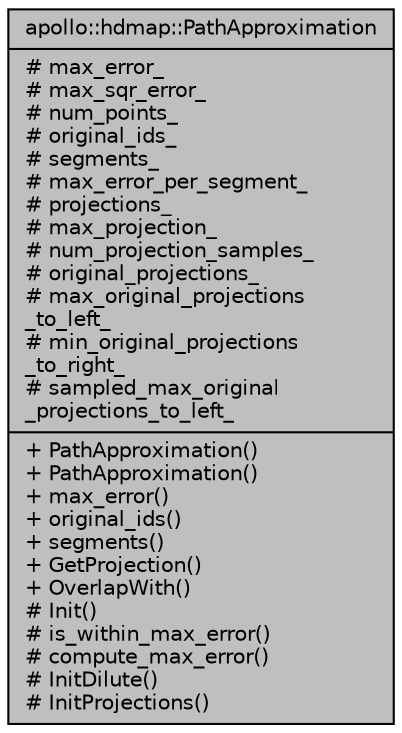 digraph "apollo::hdmap::PathApproximation"
{
  edge [fontname="Helvetica",fontsize="10",labelfontname="Helvetica",labelfontsize="10"];
  node [fontname="Helvetica",fontsize="10",shape=record];
  Node1 [label="{apollo::hdmap::PathApproximation\n|# max_error_\l# max_sqr_error_\l# num_points_\l# original_ids_\l# segments_\l# max_error_per_segment_\l# projections_\l# max_projection_\l# num_projection_samples_\l# original_projections_\l# max_original_projections\l_to_left_\l# min_original_projections\l_to_right_\l# sampled_max_original\l_projections_to_left_\l|+ PathApproximation()\l+ PathApproximation()\l+ max_error()\l+ original_ids()\l+ segments()\l+ GetProjection()\l+ OverlapWith()\l# Init()\l# is_within_max_error()\l# compute_max_error()\l# InitDilute()\l# InitProjections()\l}",height=0.2,width=0.4,color="black", fillcolor="grey75", style="filled" fontcolor="black"];
}

